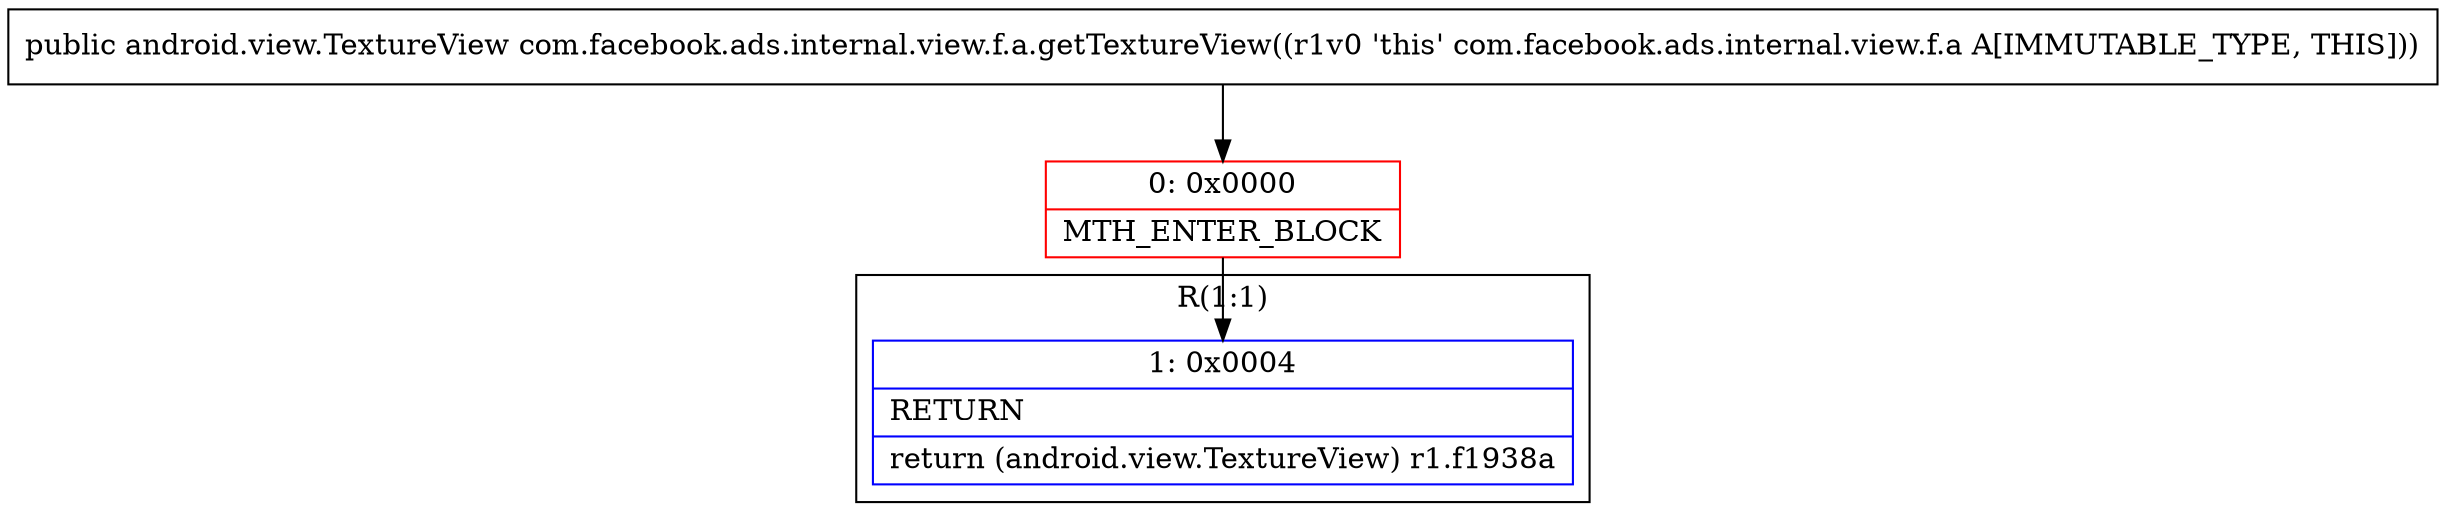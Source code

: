 digraph "CFG forcom.facebook.ads.internal.view.f.a.getTextureView()Landroid\/view\/TextureView;" {
subgraph cluster_Region_1924085666 {
label = "R(1:1)";
node [shape=record,color=blue];
Node_1 [shape=record,label="{1\:\ 0x0004|RETURN\l|return (android.view.TextureView) r1.f1938a\l}"];
}
Node_0 [shape=record,color=red,label="{0\:\ 0x0000|MTH_ENTER_BLOCK\l}"];
MethodNode[shape=record,label="{public android.view.TextureView com.facebook.ads.internal.view.f.a.getTextureView((r1v0 'this' com.facebook.ads.internal.view.f.a A[IMMUTABLE_TYPE, THIS])) }"];
MethodNode -> Node_0;
Node_0 -> Node_1;
}

